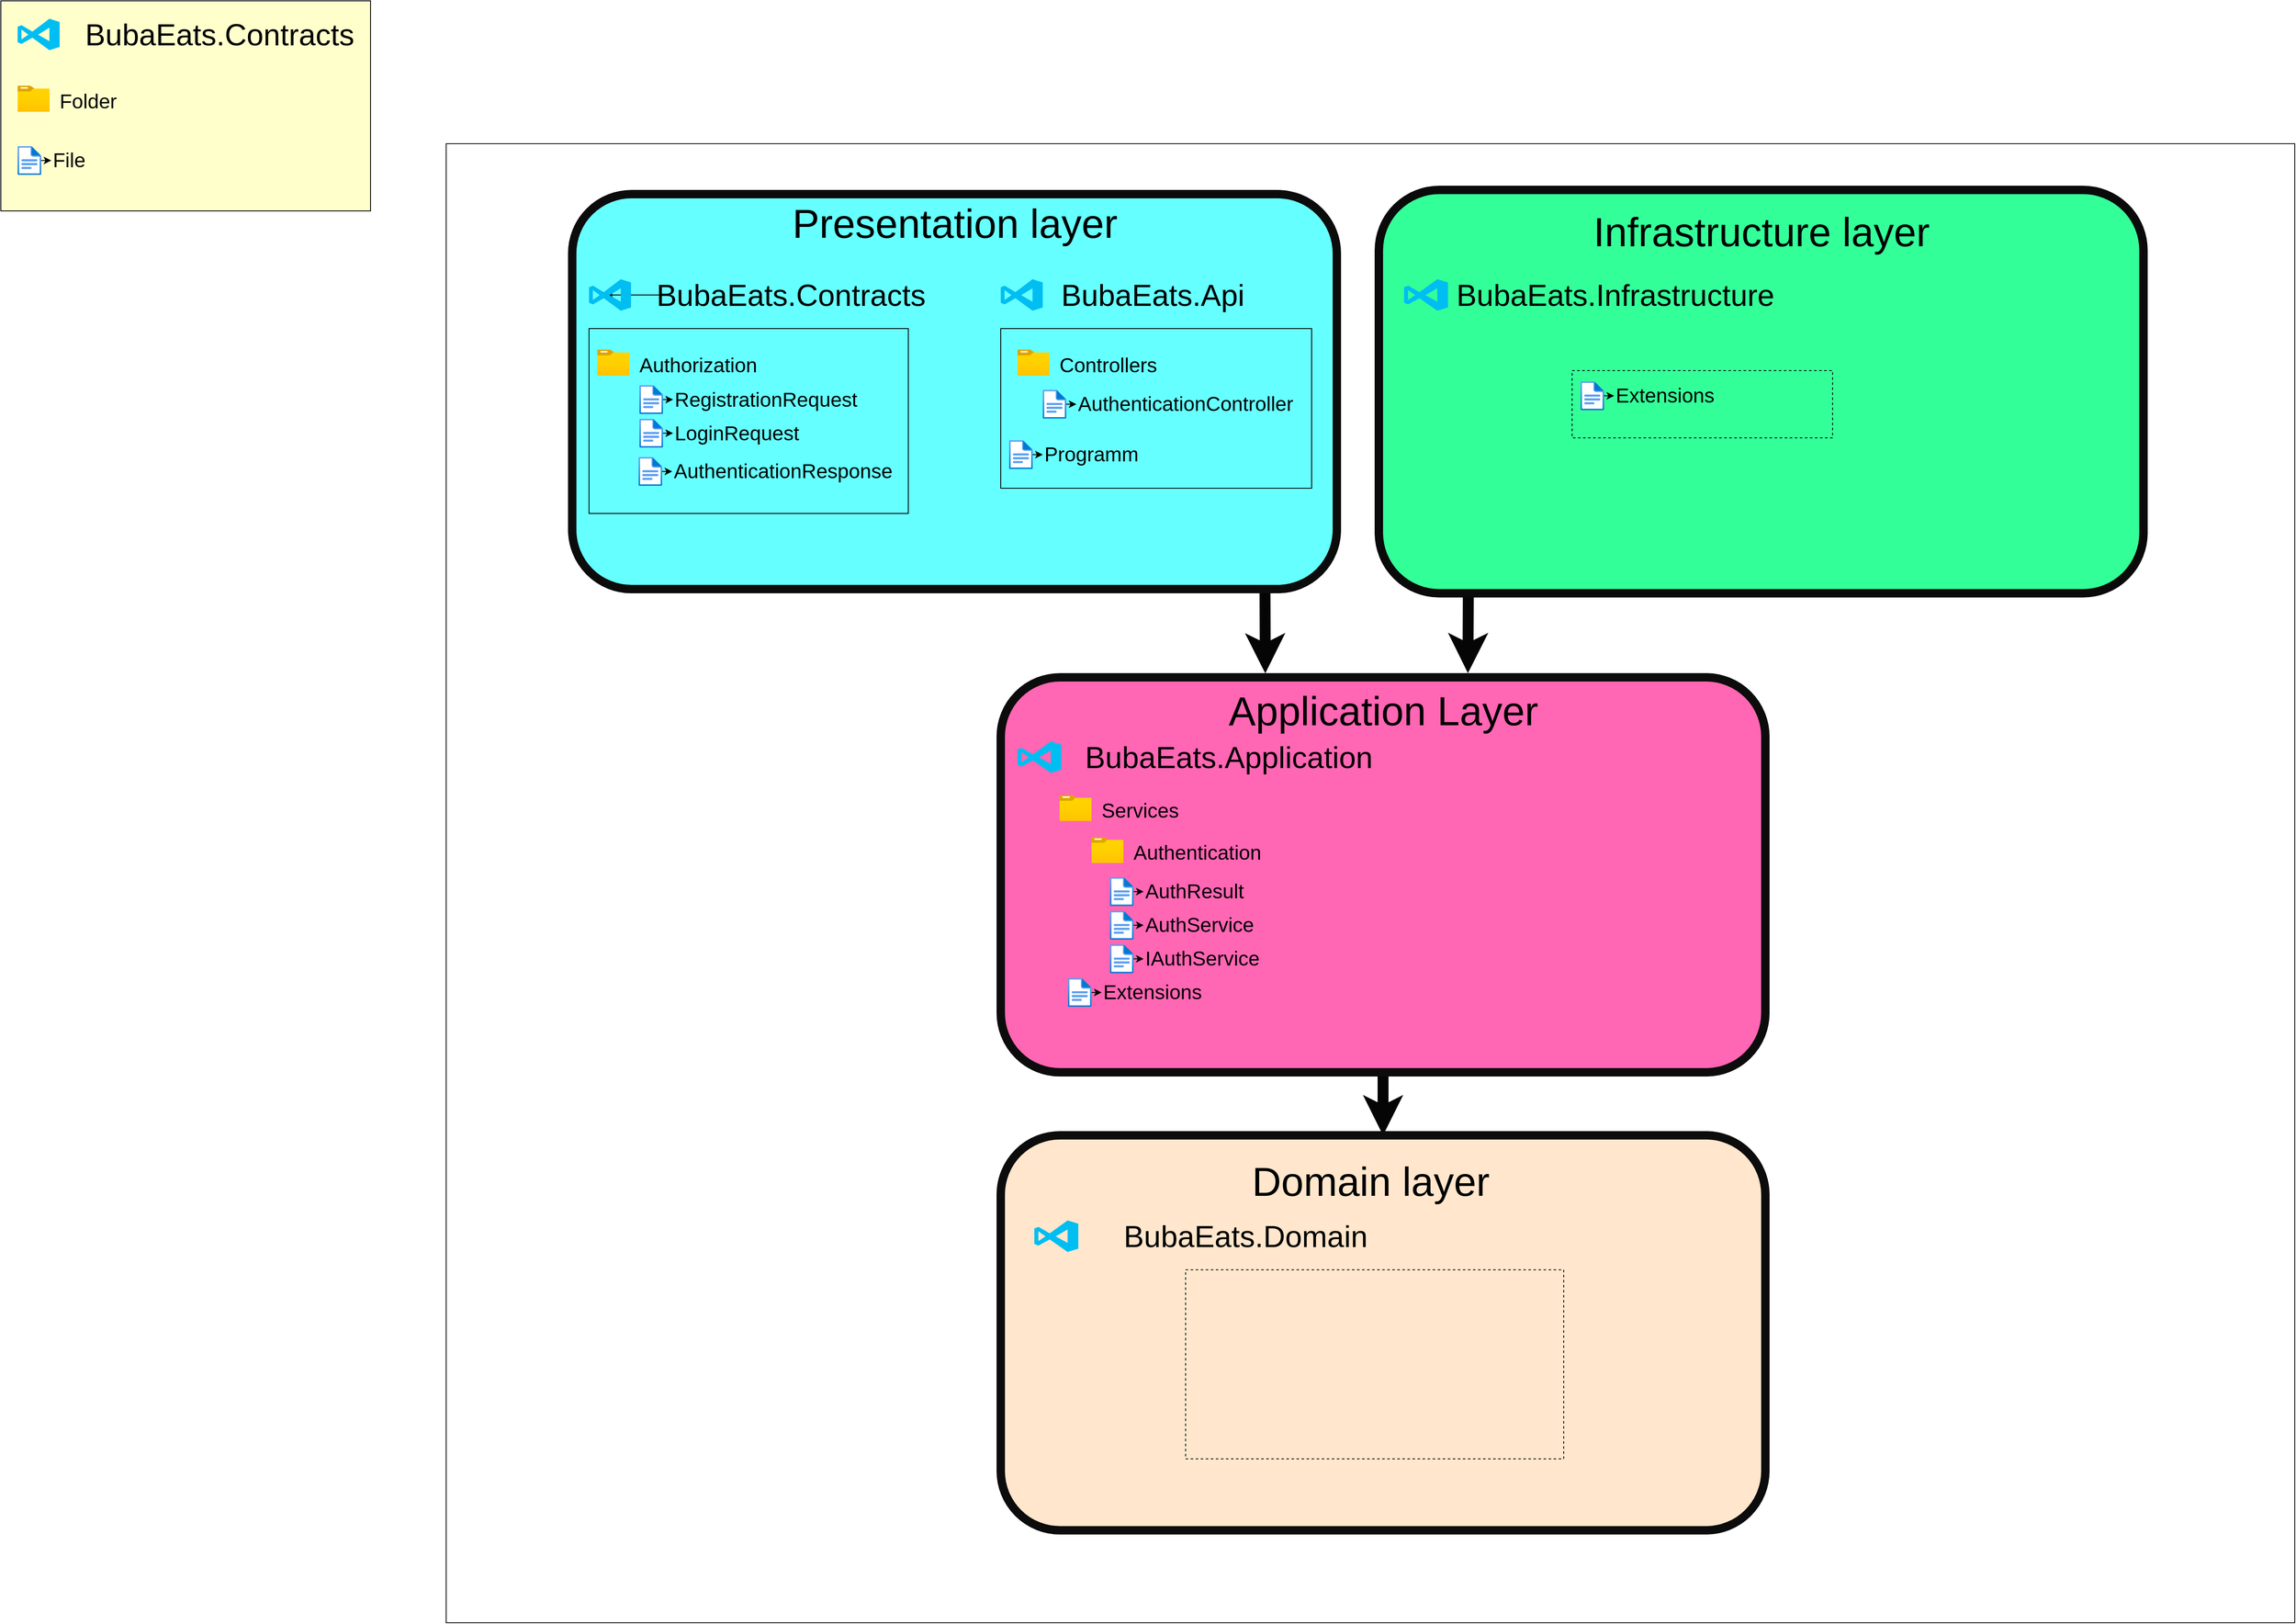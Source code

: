 <mxfile>
    <diagram id="rWr11Ek52ALkJoC7Q38n" name="Page-1">
        <mxGraphModel dx="5462" dy="2324" grid="1" gridSize="10" guides="1" tooltips="1" connect="1" arrows="1" fold="1" page="1" pageScale="1" pageWidth="850" pageHeight="1100" math="0" shadow="0">
            <root>
                <mxCell id="0"/>
                <mxCell id="1" parent="0"/>
                <mxCell id="107" value="" style="rounded=0;whiteSpace=wrap;html=1;strokeColor=#0a0a0a;strokeWidth=1;fontSize=48;fontColor=#000000;fillColor=#FFFFFF;" vertex="1" parent="1">
                    <mxGeometry x="-180" y="220" width="2200" height="1760" as="geometry"/>
                </mxCell>
                <mxCell id="105" style="edgeStyle=none;html=1;strokeColor=#050505;strokeWidth=13;fontSize=24;fontColor=#000000;exitX=0.117;exitY=0.99;exitDx=0;exitDy=0;exitPerimeter=0;" edge="1" parent="1" source="96">
                    <mxGeometry relative="1" as="geometry">
                        <mxPoint x="1036" y="850" as="targetPoint"/>
                    </mxGeometry>
                </mxCell>
                <mxCell id="96" value="" style="rounded=1;whiteSpace=wrap;html=1;strokeWidth=10;fontSize=24;fillColor=#33FF99;strokeColor=#0a0a0a;" vertex="1" parent="1">
                    <mxGeometry x="930" y="275" width="910" height="480" as="geometry"/>
                </mxCell>
                <mxCell id="104" style="edgeStyle=none;html=1;exitX=0.906;exitY=1.004;exitDx=0;exitDy=0;fontSize=24;fontColor=#000000;strokeWidth=13;strokeColor=#050505;exitPerimeter=0;entryX=0.346;entryY=-0.01;entryDx=0;entryDy=0;entryPerimeter=0;" edge="1" parent="1" source="3" target="102">
                    <mxGeometry relative="1" as="geometry"/>
                </mxCell>
                <mxCell id="3" value="" style="rounded=1;whiteSpace=wrap;html=1;fillColor=#66FFFF;strokeWidth=10;strokeColor=#0d0c0c;" vertex="1" parent="1">
                    <mxGeometry x="-30" y="280" width="910" height="470" as="geometry"/>
                </mxCell>
                <mxCell id="4" value="&lt;font style=&quot;font-size: 48px;&quot; color=&quot;#000000&quot;&gt;Presentation layer&lt;/font&gt;" style="text;html=1;align=center;verticalAlign=middle;resizable=0;points=[];autosize=1;strokeColor=none;fillColor=none;" vertex="1" parent="1">
                    <mxGeometry x="220" y="280" width="410" height="70" as="geometry"/>
                </mxCell>
                <mxCell id="9" value="" style="edgeStyle=none;html=1;fontSize=36;fontColor=#000000;" edge="1" parent="1">
                    <mxGeometry relative="1" as="geometry">
                        <mxPoint x="80" y="400" as="sourcePoint"/>
                        <mxPoint x="10" y="400" as="targetPoint"/>
                    </mxGeometry>
                </mxCell>
                <mxCell id="13" value="" style="group" vertex="1" connectable="0" parent="1">
                    <mxGeometry x="-10" y="370" width="410" height="60" as="geometry"/>
                </mxCell>
                <mxCell id="14" value="&lt;font style=&quot;font-size: 36px;&quot;&gt;BubaEats.Contracts&lt;/font&gt;" style="text;html=1;align=center;verticalAlign=middle;resizable=1;points=[];autosize=1;strokeColor=none;fillColor=none;fontSize=36;fontColor=#000000;movable=1;rotatable=1;deletable=1;editable=1;connectable=1;" vertex="1" parent="13">
                    <mxGeometry x="70" width="340" height="60" as="geometry"/>
                </mxCell>
                <mxCell id="15" value="" style="verticalLabelPosition=bottom;html=1;verticalAlign=top;align=center;strokeColor=none;fillColor=#00BEF2;shape=mxgraph.azure.visual_studio_online;rounded=1;fontSize=24;fontColor=#000000;movable=1;resizable=1;rotatable=1;deletable=1;editable=1;connectable=1;" vertex="1" parent="13">
                    <mxGeometry y="11.25" width="50" height="37.5" as="geometry"/>
                </mxCell>
                <mxCell id="16" value="" style="rounded=0;whiteSpace=wrap;html=1;strokeColor=#000000;fontSize=48;fontColor=#000000;fillColor=#FFFFCC;" vertex="1" parent="1">
                    <mxGeometry x="-710" y="50" width="440" height="250" as="geometry"/>
                </mxCell>
                <mxCell id="12" value="" style="group" vertex="1" connectable="0" parent="1">
                    <mxGeometry x="-690" y="60" width="410" height="60" as="geometry"/>
                </mxCell>
                <mxCell id="10" value="&lt;font style=&quot;font-size: 36px;&quot;&gt;BubaEats.Contracts&lt;/font&gt;" style="text;html=1;align=center;verticalAlign=middle;resizable=1;points=[];autosize=1;strokeColor=none;fillColor=none;fontSize=36;fontColor=#000000;movable=1;rotatable=1;deletable=1;editable=1;connectable=1;" vertex="1" parent="12">
                    <mxGeometry x="70" width="340" height="60" as="geometry"/>
                </mxCell>
                <mxCell id="11" value="" style="verticalLabelPosition=bottom;html=1;verticalAlign=top;align=center;strokeColor=none;fillColor=#00BEF2;shape=mxgraph.azure.visual_studio_online;rounded=1;fontSize=24;fontColor=#000000;movable=1;resizable=1;rotatable=1;deletable=1;editable=1;connectable=1;" vertex="1" parent="12">
                    <mxGeometry y="11.25" width="50" height="37.5" as="geometry"/>
                </mxCell>
                <mxCell id="21" value="" style="group" vertex="1" connectable="0" parent="1">
                    <mxGeometry x="-690" y="126" width="138" height="70" as="geometry"/>
                </mxCell>
                <mxCell id="17" value="" style="aspect=fixed;html=1;points=[];align=center;image;fontSize=12;image=img/lib/azure2/general/Folder_Blank.svg;rounded=1;strokeColor=#000000;fontColor=#000000;fillColor=#FFFFCC;" vertex="1" parent="21">
                    <mxGeometry y="25" width="37.97" height="31" as="geometry"/>
                </mxCell>
                <mxCell id="18" value="&lt;font style=&quot;font-size: 24px;&quot;&gt;Folder&lt;/font&gt;" style="text;html=1;align=left;verticalAlign=middle;resizable=0;points=[];autosize=1;strokeColor=none;fillColor=none;fontSize=48;fontColor=#000000;" vertex="1" parent="21">
                    <mxGeometry x="48" width="90" height="70" as="geometry"/>
                </mxCell>
                <mxCell id="51" value="" style="group" vertex="1" connectable="0" parent="1">
                    <mxGeometry x="480" y="370" width="410" height="60" as="geometry"/>
                </mxCell>
                <mxCell id="52" value="&lt;font style=&quot;font-size: 36px;&quot;&gt;BubaEats.Api&lt;/font&gt;" style="text;html=1;align=left;verticalAlign=middle;resizable=1;points=[];autosize=1;strokeColor=none;fillColor=none;fontSize=36;fontColor=#000000;movable=1;rotatable=1;deletable=1;editable=1;connectable=1;" vertex="1" parent="51">
                    <mxGeometry x="70" width="290" height="60" as="geometry"/>
                </mxCell>
                <mxCell id="53" value="" style="verticalLabelPosition=bottom;html=1;verticalAlign=top;align=center;strokeColor=none;fillColor=#00BEF2;shape=mxgraph.azure.visual_studio_online;rounded=1;fontSize=24;fontColor=#000000;movable=1;resizable=1;rotatable=1;deletable=1;editable=1;connectable=1;" vertex="1" parent="51">
                    <mxGeometry y="11.25" width="50" height="37.5" as="geometry"/>
                </mxCell>
                <mxCell id="61" value="" style="group" vertex="1" connectable="0" parent="1">
                    <mxGeometry x="-690" y="220" width="280.001" height="40" as="geometry"/>
                </mxCell>
                <mxCell id="62" value="" style="aspect=fixed;html=1;points=[];align=center;image;fontSize=12;image=img/lib/azure2/general/File.svg;rounded=1;strokeColor=#000000;fontColor=#000000;fillColor=#FFFFCC;" vertex="1" parent="61">
                    <mxGeometry y="2.75" width="28" height="34.5" as="geometry"/>
                </mxCell>
                <mxCell id="63" value="File" style="text;html=1;align=left;verticalAlign=middle;resizable=0;points=[];autosize=1;strokeColor=none;fillColor=none;fontSize=24;fontColor=#000000;" vertex="1" parent="61">
                    <mxGeometry x="40.001" width="60" height="40" as="geometry"/>
                </mxCell>
                <mxCell id="64" value="" style="edgeStyle=none;html=1;fontSize=24;fontColor=#000000;" edge="1" parent="61" source="62" target="63">
                    <mxGeometry relative="1" as="geometry"/>
                </mxCell>
                <mxCell id="65" value="" style="group" vertex="1" connectable="0" parent="1">
                    <mxGeometry x="530" y="510" width="320.001" height="40" as="geometry"/>
                </mxCell>
                <mxCell id="66" value="" style="aspect=fixed;html=1;points=[];align=center;image;fontSize=12;image=img/lib/azure2/general/File.svg;rounded=1;strokeColor=#000000;fontColor=#000000;fillColor=#FFFFCC;" vertex="1" parent="65">
                    <mxGeometry y="2.75" width="28" height="34.5" as="geometry"/>
                </mxCell>
                <mxCell id="67" value="AuthenticationController" style="text;html=1;align=left;verticalAlign=middle;resizable=0;points=[];autosize=1;strokeColor=none;fillColor=none;fontSize=24;fontColor=#000000;" vertex="1" parent="65">
                    <mxGeometry x="40.001" width="280" height="40" as="geometry"/>
                </mxCell>
                <mxCell id="68" value="" style="edgeStyle=none;html=1;fontSize=24;fontColor=#000000;" edge="1" parent="65" source="66" target="67">
                    <mxGeometry relative="1" as="geometry"/>
                </mxCell>
                <mxCell id="73" value="" style="group;dashed=1;" vertex="1" connectable="0" parent="1">
                    <mxGeometry x="-10" y="440" width="380" height="220" as="geometry"/>
                </mxCell>
                <mxCell id="6" value="" style="rounded=0;whiteSpace=wrap;html=1;fontSize=24;fontColor=#000000;fillColor=none;strokeColor=#000000;" vertex="1" parent="73">
                    <mxGeometry width="380" height="220" as="geometry"/>
                </mxCell>
                <mxCell id="22" value="" style="group" vertex="1" connectable="0" parent="73">
                    <mxGeometry x="10" width="208" height="70" as="geometry"/>
                </mxCell>
                <mxCell id="23" value="" style="aspect=fixed;html=1;points=[];align=center;image;fontSize=12;image=img/lib/azure2/general/Folder_Blank.svg;rounded=1;strokeColor=#000000;fontColor=#000000;fillColor=#FFFFCC;" vertex="1" parent="22">
                    <mxGeometry y="25" width="37.97" height="31" as="geometry"/>
                </mxCell>
                <mxCell id="24" value="&lt;font style=&quot;font-size: 24px;&quot;&gt;Authorization&lt;/font&gt;" style="text;html=1;align=left;verticalAlign=middle;resizable=0;points=[];autosize=1;strokeColor=none;fillColor=none;fontSize=48;fontColor=#000000;" vertex="1" parent="22">
                    <mxGeometry x="48" width="160" height="70" as="geometry"/>
                </mxCell>
                <mxCell id="41" value="" style="group" vertex="1" connectable="0" parent="73">
                    <mxGeometry x="60" y="64.5" width="280.001" height="40" as="geometry"/>
                </mxCell>
                <mxCell id="29" value="" style="aspect=fixed;html=1;points=[];align=center;image;fontSize=12;image=img/lib/azure2/general/File.svg;rounded=1;strokeColor=#000000;fontColor=#000000;fillColor=#FFFFCC;" vertex="1" parent="41">
                    <mxGeometry y="2.75" width="28" height="34.5" as="geometry"/>
                </mxCell>
                <mxCell id="30" value="RegistrationRequest" style="text;html=1;align=left;verticalAlign=middle;resizable=0;points=[];autosize=1;strokeColor=none;fillColor=none;fontSize=24;fontColor=#000000;" vertex="1" parent="41">
                    <mxGeometry x="40.001" width="240" height="40" as="geometry"/>
                </mxCell>
                <mxCell id="40" value="" style="edgeStyle=none;html=1;fontSize=24;fontColor=#000000;" edge="1" parent="41" source="29" target="30">
                    <mxGeometry relative="1" as="geometry"/>
                </mxCell>
                <mxCell id="42" value="" style="group" vertex="1" connectable="0" parent="73">
                    <mxGeometry x="59" y="150" width="320.001" height="40" as="geometry"/>
                </mxCell>
                <mxCell id="43" value="" style="aspect=fixed;html=1;points=[];align=center;image;fontSize=12;image=img/lib/azure2/general/File.svg;rounded=1;strokeColor=#000000;fontColor=#000000;fillColor=#FFFFCC;" vertex="1" parent="42">
                    <mxGeometry y="2.75" width="28" height="34.5" as="geometry"/>
                </mxCell>
                <mxCell id="44" value="AuthenticationResponse" style="text;html=1;align=left;verticalAlign=middle;resizable=0;points=[];autosize=1;strokeColor=none;fillColor=none;fontSize=24;fontColor=#000000;" vertex="1" parent="42">
                    <mxGeometry x="40.001" width="280" height="40" as="geometry"/>
                </mxCell>
                <mxCell id="45" value="" style="edgeStyle=none;html=1;fontSize=24;fontColor=#000000;" edge="1" parent="42" source="43" target="44">
                    <mxGeometry relative="1" as="geometry"/>
                </mxCell>
                <mxCell id="50" value="" style="group" vertex="1" connectable="0" parent="73">
                    <mxGeometry x="60" y="104.5" width="280.001" height="40" as="geometry"/>
                </mxCell>
                <mxCell id="47" value="" style="aspect=fixed;html=1;points=[];align=center;image;fontSize=12;image=img/lib/azure2/general/File.svg;rounded=1;strokeColor=#000000;fontColor=#000000;fillColor=#FFFFCC;" vertex="1" parent="50">
                    <mxGeometry y="2.75" width="28" height="34.5" as="geometry"/>
                </mxCell>
                <mxCell id="48" value="LoginRequest" style="text;html=1;align=left;verticalAlign=middle;resizable=0;points=[];autosize=1;strokeColor=none;fillColor=none;fontSize=24;fontColor=#000000;" vertex="1" parent="50">
                    <mxGeometry x="40.001" width="170" height="40" as="geometry"/>
                </mxCell>
                <mxCell id="49" value="" style="edgeStyle=none;html=1;fontSize=24;fontColor=#000000;" edge="1" parent="50" source="47" target="48">
                    <mxGeometry relative="1" as="geometry"/>
                </mxCell>
                <mxCell id="74" value="" style="group;dashed=1;" vertex="1" connectable="0" parent="1">
                    <mxGeometry x="480" y="440" width="370" height="190" as="geometry"/>
                </mxCell>
                <mxCell id="54" value="" style="rounded=0;whiteSpace=wrap;html=1;fontSize=24;fontColor=#000000;fillColor=none;strokeColor=#000000;" vertex="1" parent="74">
                    <mxGeometry width="370" height="190" as="geometry"/>
                </mxCell>
                <mxCell id="55" value="" style="group" vertex="1" connectable="0" parent="74">
                    <mxGeometry x="20" width="188" height="70" as="geometry"/>
                </mxCell>
                <mxCell id="56" value="" style="aspect=fixed;html=1;points=[];align=center;image;fontSize=12;image=img/lib/azure2/general/Folder_Blank.svg;rounded=1;strokeColor=#000000;fontColor=#000000;fillColor=#FFFFCC;" vertex="1" parent="55">
                    <mxGeometry y="25" width="37.97" height="31" as="geometry"/>
                </mxCell>
                <mxCell id="57" value="&lt;font style=&quot;font-size: 24px;&quot;&gt;Controllers&lt;/font&gt;" style="text;html=1;align=left;verticalAlign=middle;resizable=0;points=[];autosize=1;strokeColor=none;fillColor=none;fontSize=48;fontColor=#000000;" vertex="1" parent="55">
                    <mxGeometry x="48" width="140" height="70" as="geometry"/>
                </mxCell>
                <mxCell id="69" value="" style="group" vertex="1" connectable="0" parent="74">
                    <mxGeometry x="10" y="130" width="320.001" height="40" as="geometry"/>
                </mxCell>
                <mxCell id="70" value="" style="aspect=fixed;html=1;points=[];align=center;image;fontSize=12;image=img/lib/azure2/general/File.svg;rounded=1;strokeColor=#000000;fontColor=#000000;fillColor=#FFFFCC;" vertex="1" parent="69">
                    <mxGeometry y="2.75" width="28" height="34.5" as="geometry"/>
                </mxCell>
                <mxCell id="71" value="Programm" style="text;html=1;align=left;verticalAlign=middle;resizable=0;points=[];autosize=1;strokeColor=none;fillColor=none;fontSize=24;fontColor=#000000;" vertex="1" parent="69">
                    <mxGeometry x="40.001" width="140" height="40" as="geometry"/>
                </mxCell>
                <mxCell id="72" value="" style="edgeStyle=none;html=1;fontSize=24;fontColor=#000000;" edge="1" parent="69" source="70" target="71">
                    <mxGeometry relative="1" as="geometry"/>
                </mxCell>
                <mxCell id="76" value="&lt;font style=&quot;font-size: 48px;&quot; color=&quot;#000000&quot;&gt;Infrastructure layer&lt;/font&gt;" style="text;html=1;align=center;verticalAlign=middle;resizable=0;points=[];autosize=1;strokeColor=none;fillColor=none;" vertex="1" parent="1">
                    <mxGeometry x="1175" y="290" width="420" height="70" as="geometry"/>
                </mxCell>
                <mxCell id="77" value="" style="group" vertex="1" connectable="0" parent="1">
                    <mxGeometry x="960" y="370" width="460" height="60" as="geometry"/>
                </mxCell>
                <mxCell id="78" value="&lt;font style=&quot;font-size: 36px;&quot;&gt;BubaEats.Infrastructure&lt;/font&gt;" style="text;html=1;align=center;verticalAlign=middle;resizable=1;points=[];autosize=1;strokeColor=none;fillColor=none;fontSize=36;fontColor=#000000;movable=1;rotatable=1;deletable=1;editable=1;connectable=1;" vertex="1" parent="77">
                    <mxGeometry x="41.818" width="418.182" height="60" as="geometry"/>
                </mxCell>
                <mxCell id="79" value="" style="verticalLabelPosition=bottom;html=1;verticalAlign=top;align=center;strokeColor=none;fillColor=#00BEF2;shape=mxgraph.azure.visual_studio_online;rounded=1;fontSize=24;fontColor=#000000;movable=1;resizable=1;rotatable=1;deletable=1;editable=1;connectable=1;" vertex="1" parent="77">
                    <mxGeometry y="11.25" width="52.273" height="37.5" as="geometry"/>
                </mxCell>
                <mxCell id="97" value="" style="group;imageAspect=1;dashed=1;" vertex="1" connectable="0" parent="1">
                    <mxGeometry x="1170" y="500" width="300" height="150" as="geometry"/>
                </mxCell>
                <mxCell id="98" value="" style="aspect=fixed;html=1;points=[];align=center;image;fontSize=12;image=img/lib/azure2/general/File.svg;rounded=1;strokeColor=#000000;fontColor=#000000;fillColor=#FFFFCC;" vertex="1" parent="97">
                    <mxGeometry y="2.75" width="28" height="34.5" as="geometry"/>
                </mxCell>
                <mxCell id="99" value="Extensions" style="text;html=1;align=left;verticalAlign=middle;resizable=0;points=[];autosize=1;strokeColor=none;fillColor=none;fontSize=24;fontColor=#000000;" vertex="1" parent="97">
                    <mxGeometry x="40.001" width="140" height="40" as="geometry"/>
                </mxCell>
                <mxCell id="100" value="" style="edgeStyle=none;html=1;fontSize=24;fontColor=#000000;" edge="1" parent="97" source="98" target="99">
                    <mxGeometry relative="1" as="geometry"/>
                </mxCell>
                <mxCell id="101" value="" style="rounded=0;whiteSpace=wrap;html=1;strokeColor=#000000;strokeWidth=1;fontSize=24;fontColor=#000000;fillColor=none;dashed=1;" vertex="1" parent="97">
                    <mxGeometry x="-10" y="-10" width="310" height="80" as="geometry"/>
                </mxCell>
                <mxCell id="132" value="" style="edgeStyle=none;html=1;strokeColor=#050505;strokeWidth=13;fontSize=48;fontColor=#000000;" edge="1" parent="1" source="102" target="131">
                    <mxGeometry relative="1" as="geometry"/>
                </mxCell>
                <mxCell id="102" value="" style="rounded=1;whiteSpace=wrap;html=1;fillColor=#FF66B3;strokeWidth=10;strokeColor=#0d0c0c;" vertex="1" parent="1">
                    <mxGeometry x="480" y="855" width="910" height="470" as="geometry"/>
                </mxCell>
                <mxCell id="106" value="&lt;font style=&quot;font-size: 48px;&quot;&gt;Application Layer&lt;/font&gt;" style="text;html=1;align=center;verticalAlign=middle;resizable=0;points=[];autosize=1;strokeColor=none;fillColor=none;fontSize=24;fontColor=#000000;" vertex="1" parent="1">
                    <mxGeometry x="740" y="860" width="390" height="70" as="geometry"/>
                </mxCell>
                <mxCell id="108" value="" style="group" vertex="1" connectable="0" parent="1">
                    <mxGeometry x="550" y="970" width="410" height="120" as="geometry"/>
                </mxCell>
                <mxCell id="109" value="" style="aspect=fixed;html=1;points=[];align=center;image;fontSize=12;image=img/lib/azure2/general/Folder_Blank.svg;rounded=1;strokeColor=#000000;fontColor=#000000;fillColor=#FFFFCC;" vertex="1" parent="108">
                    <mxGeometry y="25" width="37.97" height="31" as="geometry"/>
                </mxCell>
                <mxCell id="110" value="&lt;font style=&quot;font-size: 24px;&quot;&gt;Services&lt;/font&gt;" style="text;html=1;align=left;verticalAlign=middle;resizable=0;points=[];autosize=1;strokeColor=none;fillColor=none;fontSize=48;fontColor=#000000;" vertex="1" parent="108">
                    <mxGeometry x="48" width="120" height="70" as="geometry"/>
                </mxCell>
                <mxCell id="111" value="" style="group" vertex="1" connectable="0" parent="108">
                    <mxGeometry x="37.97" y="50" width="228" height="70" as="geometry"/>
                </mxCell>
                <mxCell id="112" value="" style="aspect=fixed;html=1;points=[];align=center;image;fontSize=12;image=img/lib/azure2/general/Folder_Blank.svg;rounded=1;strokeColor=#000000;fontColor=#000000;fillColor=#FFFFCC;" vertex="1" parent="111">
                    <mxGeometry y="25" width="37.97" height="31" as="geometry"/>
                </mxCell>
                <mxCell id="113" value="&lt;font style=&quot;font-size: 24px;&quot;&gt;Authentication&lt;/font&gt;" style="text;html=1;align=left;verticalAlign=middle;resizable=0;points=[];autosize=1;strokeColor=none;fillColor=none;fontSize=48;fontColor=#000000;" vertex="1" parent="111">
                    <mxGeometry x="48" width="180" height="70" as="geometry"/>
                </mxCell>
                <mxCell id="114" value="" style="group" vertex="1" connectable="0" parent="1">
                    <mxGeometry x="610" y="1090" width="280.001" height="40" as="geometry"/>
                </mxCell>
                <mxCell id="115" value="" style="aspect=fixed;html=1;points=[];align=center;image;fontSize=12;image=img/lib/azure2/general/File.svg;rounded=1;strokeColor=#000000;fontColor=#000000;fillColor=#FFFFCC;" vertex="1" parent="114">
                    <mxGeometry y="2.75" width="28" height="34.5" as="geometry"/>
                </mxCell>
                <mxCell id="116" value="AuthResult" style="text;html=1;align=left;verticalAlign=middle;resizable=0;points=[];autosize=1;strokeColor=none;fillColor=none;fontSize=24;fontColor=#000000;" vertex="1" parent="114">
                    <mxGeometry x="40.001" width="140" height="40" as="geometry"/>
                </mxCell>
                <mxCell id="117" value="" style="edgeStyle=none;html=1;fontSize=24;fontColor=#000000;" edge="1" parent="114" source="115" target="116">
                    <mxGeometry relative="1" as="geometry"/>
                </mxCell>
                <mxCell id="119" value="" style="group" vertex="1" connectable="0" parent="1">
                    <mxGeometry x="610" y="1130" width="280.001" height="70" as="geometry"/>
                </mxCell>
                <mxCell id="120" value="" style="aspect=fixed;html=1;points=[];align=center;image;fontSize=12;image=img/lib/azure2/general/File.svg;rounded=1;strokeColor=#000000;fontColor=#000000;fillColor=#FFFFCC;" vertex="1" parent="119">
                    <mxGeometry y="2.75" width="28" height="34.5" as="geometry"/>
                </mxCell>
                <mxCell id="121" value="AuthService" style="text;html=1;align=left;verticalAlign=middle;resizable=0;points=[];autosize=1;strokeColor=none;fillColor=none;fontSize=24;fontColor=#000000;" vertex="1" parent="119">
                    <mxGeometry x="40.001" width="150" height="40" as="geometry"/>
                </mxCell>
                <mxCell id="122" value="" style="edgeStyle=none;html=1;fontSize=24;fontColor=#000000;" edge="1" parent="119" source="120" target="121">
                    <mxGeometry relative="1" as="geometry"/>
                </mxCell>
                <mxCell id="123" value="" style="group" vertex="1" connectable="0" parent="1">
                    <mxGeometry x="610" y="1170" width="280.001" height="40" as="geometry"/>
                </mxCell>
                <mxCell id="124" value="" style="aspect=fixed;html=1;points=[];align=center;image;fontSize=12;image=img/lib/azure2/general/File.svg;rounded=1;strokeColor=#000000;fontColor=#000000;fillColor=#FFFFCC;" vertex="1" parent="123">
                    <mxGeometry y="2.75" width="28" height="34.5" as="geometry"/>
                </mxCell>
                <mxCell id="125" value="IAuthService" style="text;html=1;align=left;verticalAlign=middle;resizable=0;points=[];autosize=1;strokeColor=none;fillColor=none;fontSize=24;fontColor=#000000;" vertex="1" parent="123">
                    <mxGeometry x="40.001" width="160" height="40" as="geometry"/>
                </mxCell>
                <mxCell id="126" value="" style="edgeStyle=none;html=1;fontSize=24;fontColor=#000000;" edge="1" parent="123" source="124" target="125">
                    <mxGeometry relative="1" as="geometry"/>
                </mxCell>
                <mxCell id="127" value="" style="group" vertex="1" connectable="0" parent="1">
                    <mxGeometry x="560" y="1210" width="280.001" height="40" as="geometry"/>
                </mxCell>
                <mxCell id="128" value="" style="aspect=fixed;html=1;points=[];align=center;image;fontSize=12;image=img/lib/azure2/general/File.svg;rounded=1;strokeColor=#000000;fontColor=#000000;fillColor=#FFFFCC;" vertex="1" parent="127">
                    <mxGeometry y="2.75" width="28" height="34.5" as="geometry"/>
                </mxCell>
                <mxCell id="129" value="Extensions" style="text;html=1;align=left;verticalAlign=middle;resizable=0;points=[];autosize=1;strokeColor=none;fillColor=none;fontSize=24;fontColor=#000000;" vertex="1" parent="127">
                    <mxGeometry x="40.001" width="140" height="40" as="geometry"/>
                </mxCell>
                <mxCell id="130" value="" style="edgeStyle=none;html=1;fontSize=24;fontColor=#000000;" edge="1" parent="127" source="128" target="129">
                    <mxGeometry relative="1" as="geometry"/>
                </mxCell>
                <mxCell id="131" value="" style="rounded=1;whiteSpace=wrap;html=1;fillColor=#FFE6CC;strokeWidth=10;strokeColor=#0d0c0c;" vertex="1" parent="1">
                    <mxGeometry x="480" y="1400" width="910" height="470" as="geometry"/>
                </mxCell>
                <mxCell id="133" value="&lt;font style=&quot;font-size: 48px;&quot; color=&quot;#000000&quot;&gt;Domain layer&lt;/font&gt;" style="text;html=1;align=center;verticalAlign=middle;resizable=0;points=[];autosize=1;strokeColor=none;fillColor=none;" vertex="1" parent="1">
                    <mxGeometry x="765" y="1420" width="310" height="70" as="geometry"/>
                </mxCell>
                <mxCell id="134" value="" style="group" vertex="1" connectable="0" parent="1">
                    <mxGeometry x="520" y="1490" width="460" height="60" as="geometry"/>
                </mxCell>
                <mxCell id="135" value="&lt;font style=&quot;font-size: 36px;&quot;&gt;BubaEats.Domain&lt;/font&gt;" style="text;html=1;align=center;verticalAlign=middle;resizable=1;points=[];autosize=1;strokeColor=none;fillColor=none;fontSize=36;fontColor=#000000;movable=1;rotatable=1;deletable=1;editable=1;connectable=1;" vertex="1" parent="134">
                    <mxGeometry x="95.818" width="310" height="60" as="geometry"/>
                </mxCell>
                <mxCell id="136" value="" style="verticalLabelPosition=bottom;html=1;verticalAlign=top;align=center;strokeColor=none;fillColor=#00BEF2;shape=mxgraph.azure.visual_studio_online;rounded=1;fontSize=24;fontColor=#000000;movable=1;resizable=1;rotatable=1;deletable=1;editable=1;connectable=1;" vertex="1" parent="134">
                    <mxGeometry y="11.25" width="52.273" height="37.5" as="geometry"/>
                </mxCell>
                <mxCell id="137" value="" style="group" vertex="1" connectable="0" parent="1">
                    <mxGeometry x="500" y="920" width="460" height="60" as="geometry"/>
                </mxCell>
                <mxCell id="138" value="&lt;font style=&quot;font-size: 36px;&quot;&gt;BubaEats.Application&lt;/font&gt;" style="text;html=1;align=center;verticalAlign=middle;resizable=1;points=[];autosize=1;strokeColor=none;fillColor=none;fontSize=36;fontColor=#000000;movable=1;rotatable=1;deletable=1;editable=1;connectable=1;" vertex="1" parent="137">
                    <mxGeometry x="65.818" width="370" height="60" as="geometry"/>
                </mxCell>
                <mxCell id="139" value="" style="verticalLabelPosition=bottom;html=1;verticalAlign=top;align=center;strokeColor=none;fillColor=#00BEF2;shape=mxgraph.azure.visual_studio_online;rounded=1;fontSize=24;fontColor=#000000;movable=1;resizable=1;rotatable=1;deletable=1;editable=1;connectable=1;" vertex="1" parent="137">
                    <mxGeometry y="11.25" width="52.273" height="37.5" as="geometry"/>
                </mxCell>
                <mxCell id="140" value="" style="rounded=0;whiteSpace=wrap;html=1;dashed=1;strokeColor=#0a0a0a;strokeWidth=1;fontSize=48;fontColor=#000000;fillColor=none;" vertex="1" parent="1">
                    <mxGeometry x="700" y="1560" width="450" height="225" as="geometry"/>
                </mxCell>
            </root>
        </mxGraphModel>
    </diagram>
</mxfile>